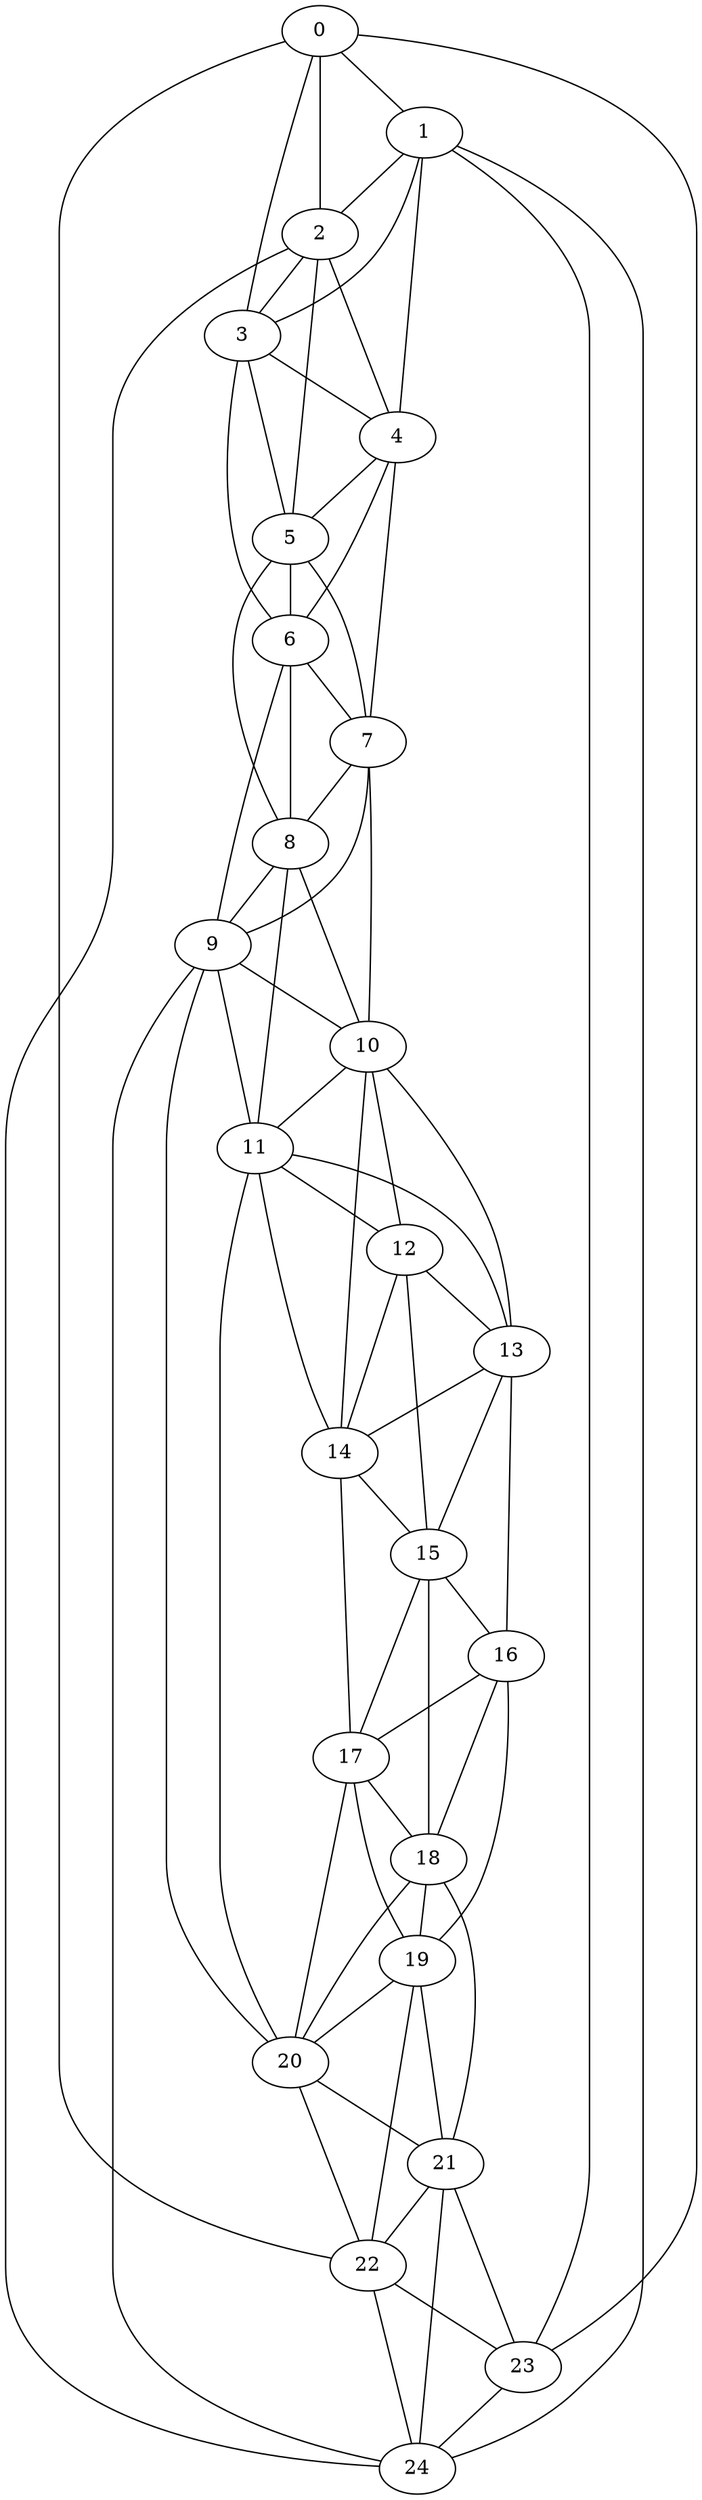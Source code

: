 strict graph "watts_strogatz_graph(25,6,0.1)" {
0;
1;
2;
3;
4;
5;
6;
7;
8;
9;
10;
11;
12;
13;
14;
15;
16;
17;
18;
19;
20;
21;
22;
23;
24;
0 -- 1  [is_available=True, prob="0.713259215706"];
0 -- 2  [is_available=True, prob="0.131276546126"];
0 -- 3  [is_available=True, prob="0.717207623857"];
0 -- 22  [is_available=True, prob="0.276721079639"];
0 -- 23  [is_available=True, prob="0.694480850227"];
1 -- 2  [is_available=True, prob="0.487441571168"];
1 -- 3  [is_available=True, prob="1.0"];
1 -- 4  [is_available=True, prob="1.0"];
1 -- 23  [is_available=True, prob="0.276370763034"];
1 -- 24  [is_available=True, prob="0.535613685836"];
2 -- 3  [is_available=True, prob="0.161992250172"];
2 -- 4  [is_available=True, prob="0.362016270176"];
2 -- 5  [is_available=True, prob="0.22579504064"];
2 -- 24  [is_available=True, prob="1.0"];
3 -- 4  [is_available=True, prob="0.51043750398"];
3 -- 5  [is_available=True, prob="0.22747932696"];
3 -- 6  [is_available=True, prob="0.438315558559"];
4 -- 5  [is_available=True, prob="0.578610496573"];
4 -- 6  [is_available=True, prob="0.621729817309"];
4 -- 7  [is_available=True, prob="0.990988393448"];
5 -- 6  [is_available=True, prob="0.559664301267"];
5 -- 7  [is_available=True, prob="0.653092518452"];
5 -- 8  [is_available=True, prob="0.995860895906"];
6 -- 7  [is_available=True, prob="1.0"];
6 -- 8  [is_available=True, prob="0.932023232658"];
6 -- 9  [is_available=True, prob="0.46416778212"];
7 -- 8  [is_available=True, prob="0.00902576066206"];
7 -- 9  [is_available=True, prob="0.375181899259"];
7 -- 10  [is_available=True, prob="0.132655597037"];
8 -- 9  [is_available=True, prob="0.774262053653"];
8 -- 10  [is_available=True, prob="0.414932567397"];
8 -- 11  [is_available=True, prob="1.0"];
9 -- 10  [is_available=True, prob="0.694621901656"];
9 -- 11  [is_available=True, prob="0.180428838222"];
9 -- 20  [is_available=True, prob="1.0"];
9 -- 24  [is_available=True, prob="1.0"];
10 -- 11  [is_available=True, prob="0.651586027763"];
10 -- 12  [is_available=True, prob="1.0"];
10 -- 13  [is_available=True, prob="0.795400925931"];
10 -- 14  [is_available=True, prob="0.713683979069"];
11 -- 12  [is_available=True, prob="0.313512835902"];
11 -- 13  [is_available=True, prob="0.694685495476"];
11 -- 14  [is_available=True, prob="0.32495734557"];
11 -- 20  [is_available=True, prob="0.822347594119"];
12 -- 13  [is_available=True, prob="0.617554029389"];
12 -- 14  [is_available=True, prob="1.0"];
12 -- 15  [is_available=True, prob="0.820286153276"];
13 -- 14  [is_available=True, prob="0.452287484785"];
13 -- 15  [is_available=True, prob="1.0"];
13 -- 16  [is_available=True, prob="1.0"];
14 -- 15  [is_available=True, prob="0.578207150097"];
14 -- 17  [is_available=True, prob="0.0901093215498"];
15 -- 16  [is_available=True, prob="0.867532811922"];
15 -- 17  [is_available=True, prob="0.0718935215928"];
15 -- 18  [is_available=True, prob="0.330507406279"];
16 -- 17  [is_available=True, prob="0.256000252318"];
16 -- 18  [is_available=True, prob="0.514534750927"];
16 -- 19  [is_available=True, prob="0.841115963872"];
17 -- 18  [is_available=True, prob="0.596895322304"];
17 -- 19  [is_available=True, prob="0.573033166893"];
17 -- 20  [is_available=True, prob="0.514003078172"];
18 -- 19  [is_available=True, prob="0.0737506402724"];
18 -- 20  [is_available=True, prob="0.318164318253"];
18 -- 21  [is_available=True, prob="0.389303697341"];
19 -- 20  [is_available=True, prob="1.0"];
19 -- 21  [is_available=True, prob="1.0"];
19 -- 22  [is_available=True, prob="1.0"];
20 -- 21  [is_available=True, prob="1.0"];
20 -- 22  [is_available=True, prob="0.427096331204"];
21 -- 22  [is_available=True, prob="0.786561802192"];
21 -- 23  [is_available=True, prob="0.812030914347"];
21 -- 24  [is_available=True, prob="0.736570826606"];
22 -- 23  [is_available=True, prob="0.885537076348"];
22 -- 24  [is_available=True, prob="0.269800971623"];
23 -- 24  [is_available=True, prob="1.0"];
}
